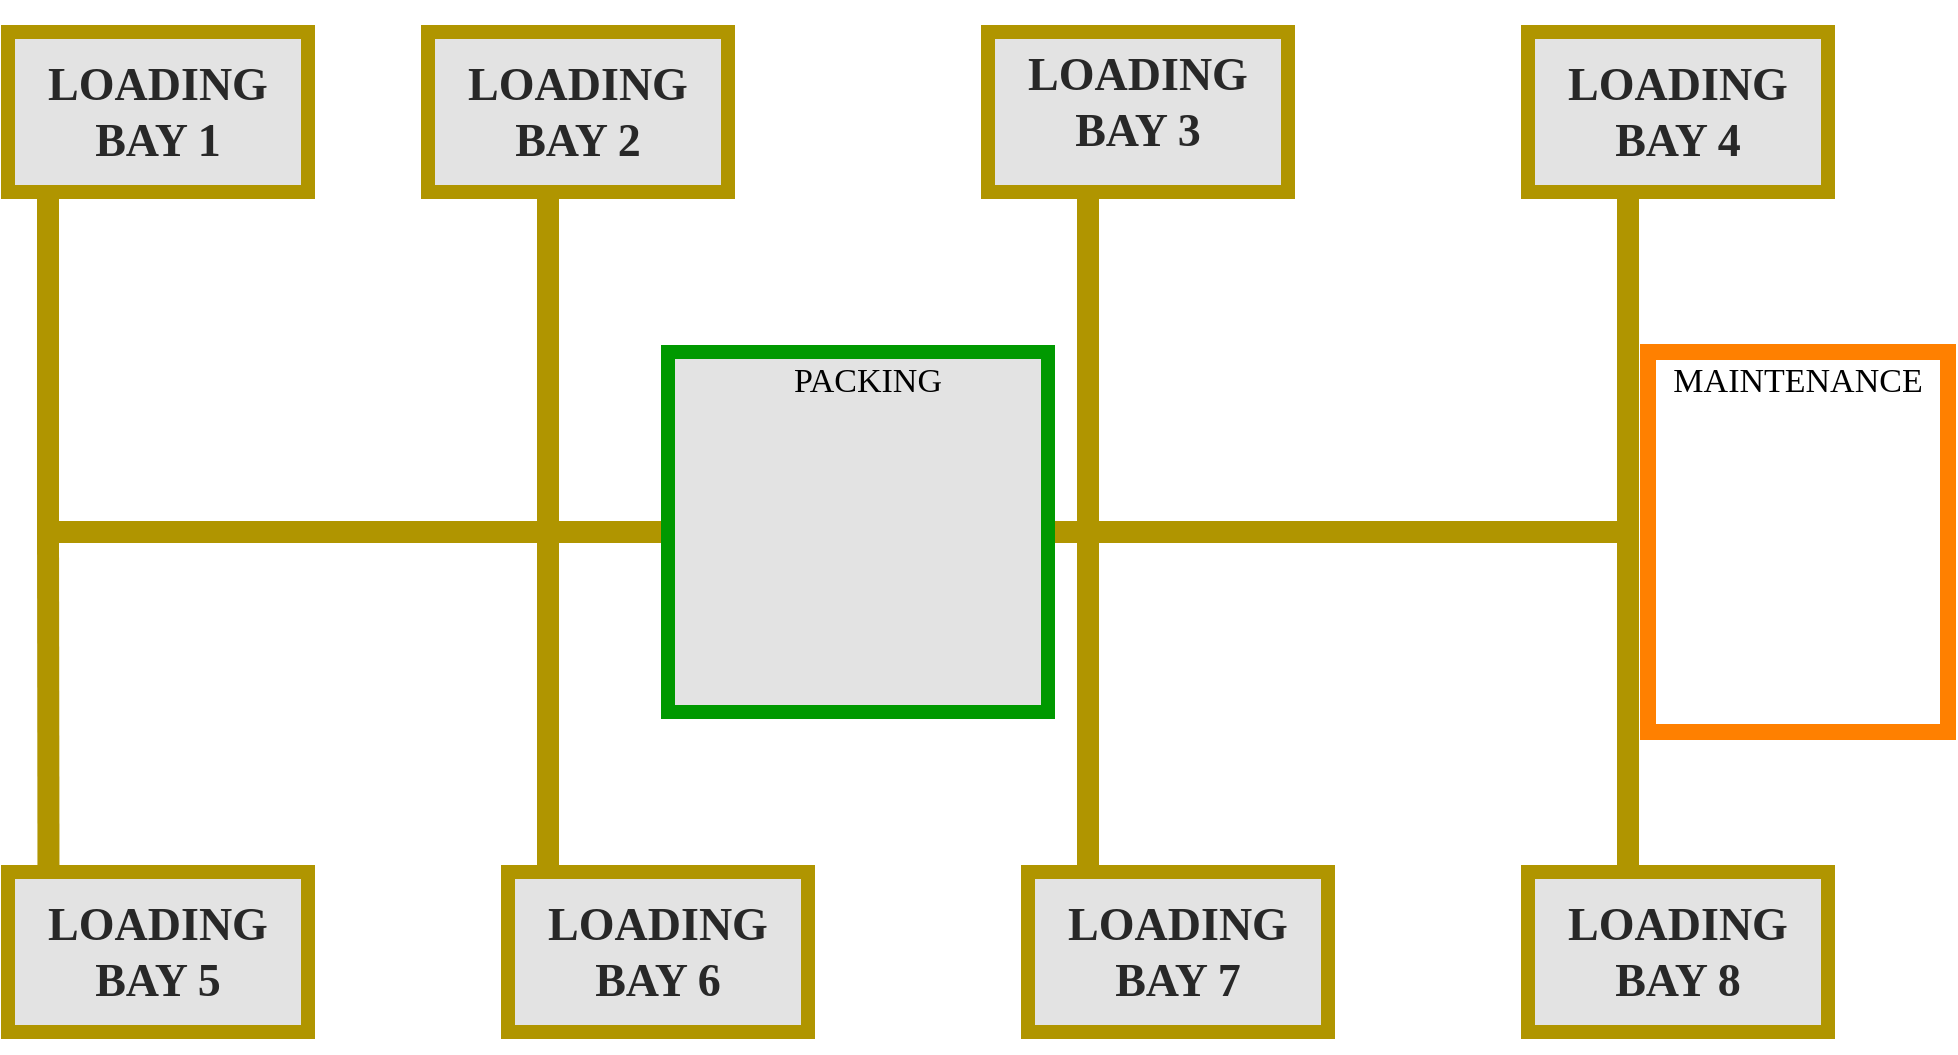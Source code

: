 <mxfile version="27.1.6">
  <diagram name="Page-1" id="JI3X6O-s760ffvM923Gw">
    <mxGraphModel dx="3166" dy="779" grid="1" gridSize="10" guides="1" tooltips="1" connect="1" arrows="1" fold="1" page="1" pageScale="1" pageWidth="1100" pageHeight="600" math="0" shadow="0">
      <root>
        <mxCell id="0" />
        <mxCell id="1" parent="0" />
        <mxCell id="Tgi34v9Rim2OoH0ApFjI-2" value="" style="endArrow=none;html=1;rounded=0;fillColor=#e3c800;strokeColor=#B09500;strokeWidth=11;" edge="1" parent="1" source="Tgi34v9Rim2OoH0ApFjI-20">
          <mxGeometry width="50" height="50" relative="1" as="geometry">
            <mxPoint x="21" y="300" as="sourcePoint" />
            <mxPoint x="810" y="300" as="targetPoint" />
          </mxGeometry>
        </mxCell>
        <mxCell id="Tgi34v9Rim2OoH0ApFjI-3" value="" style="endArrow=none;html=1;rounded=0;fillColor=#e3c800;strokeColor=#B09500;strokeWidth=11;entryX=0.014;entryY=0.828;entryDx=0;entryDy=0;entryPerimeter=0;" edge="1" parent="1">
          <mxGeometry width="50" height="50" relative="1" as="geometry">
            <mxPoint x="20" y="300" as="sourcePoint" />
            <mxPoint x="20.272" y="490.24" as="targetPoint" />
          </mxGeometry>
        </mxCell>
        <mxCell id="Tgi34v9Rim2OoH0ApFjI-4" value="" style="endArrow=none;html=1;rounded=0;fillColor=#e3c800;strokeColor=#B09500;strokeWidth=11;entryX=0.014;entryY=0.828;entryDx=0;entryDy=0;entryPerimeter=0;" edge="1" parent="1">
          <mxGeometry width="50" height="50" relative="1" as="geometry">
            <mxPoint x="270" y="300" as="sourcePoint" />
            <mxPoint x="270" y="490" as="targetPoint" />
          </mxGeometry>
        </mxCell>
        <mxCell id="Tgi34v9Rim2OoH0ApFjI-5" value="" style="endArrow=none;html=1;rounded=0;fillColor=#e3c800;strokeColor=#B09500;strokeWidth=11;entryX=0.014;entryY=0.828;entryDx=0;entryDy=0;entryPerimeter=0;" edge="1" parent="1">
          <mxGeometry width="50" height="50" relative="1" as="geometry">
            <mxPoint x="540" y="300" as="sourcePoint" />
            <mxPoint x="540" y="490" as="targetPoint" />
          </mxGeometry>
        </mxCell>
        <mxCell id="Tgi34v9Rim2OoH0ApFjI-6" value="" style="endArrow=none;html=1;rounded=0;fillColor=#e3c800;strokeColor=#B09500;strokeWidth=11;entryX=0.014;entryY=0.828;entryDx=0;entryDy=0;entryPerimeter=0;" edge="1" parent="1">
          <mxGeometry width="50" height="50" relative="1" as="geometry">
            <mxPoint x="810" y="300" as="sourcePoint" />
            <mxPoint x="810" y="490" as="targetPoint" />
          </mxGeometry>
        </mxCell>
        <mxCell id="Tgi34v9Rim2OoH0ApFjI-7" value="" style="endArrow=none;html=1;rounded=0;fillColor=#e3c800;strokeColor=#B09500;strokeWidth=11;entryX=0.014;entryY=0.828;entryDx=0;entryDy=0;entryPerimeter=0;" edge="1" parent="1">
          <mxGeometry width="50" height="50" relative="1" as="geometry">
            <mxPoint x="810" y="120" as="sourcePoint" />
            <mxPoint x="810" y="310" as="targetPoint" />
          </mxGeometry>
        </mxCell>
        <mxCell id="Tgi34v9Rim2OoH0ApFjI-8" value="" style="endArrow=none;html=1;rounded=0;fillColor=#e3c800;strokeColor=#B09500;strokeWidth=11;entryX=0.014;entryY=0.828;entryDx=0;entryDy=0;entryPerimeter=0;" edge="1" parent="1">
          <mxGeometry width="50" height="50" relative="1" as="geometry">
            <mxPoint x="540" y="110" as="sourcePoint" />
            <mxPoint x="540" y="300" as="targetPoint" />
          </mxGeometry>
        </mxCell>
        <mxCell id="Tgi34v9Rim2OoH0ApFjI-9" value="" style="endArrow=none;html=1;rounded=0;fillColor=#e3c800;strokeColor=#B09500;strokeWidth=11;entryX=0.014;entryY=0.828;entryDx=0;entryDy=0;entryPerimeter=0;" edge="1" parent="1">
          <mxGeometry width="50" height="50" relative="1" as="geometry">
            <mxPoint x="270" y="110" as="sourcePoint" />
            <mxPoint x="270" y="300" as="targetPoint" />
          </mxGeometry>
        </mxCell>
        <mxCell id="Tgi34v9Rim2OoH0ApFjI-10" value="" style="endArrow=none;html=1;rounded=0;fillColor=#e3c800;strokeColor=#B09500;strokeWidth=11;entryX=0.014;entryY=0.828;entryDx=0;entryDy=0;entryPerimeter=0;" edge="1" parent="1">
          <mxGeometry width="50" height="50" relative="1" as="geometry">
            <mxPoint x="20" y="110" as="sourcePoint" />
            <mxPoint x="20" y="300" as="targetPoint" />
          </mxGeometry>
        </mxCell>
        <mxCell id="Tgi34v9Rim2OoH0ApFjI-11" value="" style="rounded=0;whiteSpace=wrap;html=1;fillColor=light-dark(#e3e3e3, #2a2a2a);fontColor=#000000;strokeColor=#B09500;strokeWidth=7;" vertex="1" parent="1">
          <mxGeometry y="50" width="150" height="80" as="geometry" />
        </mxCell>
        <mxCell id="Tgi34v9Rim2OoH0ApFjI-12" value="" style="rounded=0;whiteSpace=wrap;html=1;fillColor=#E3E3E3;fontColor=#000000;strokeColor=#B09500;strokeWidth=7;" vertex="1" parent="1">
          <mxGeometry x="210" y="50" width="150" height="80" as="geometry" />
        </mxCell>
        <mxCell id="Tgi34v9Rim2OoH0ApFjI-13" value="" style="rounded=0;whiteSpace=wrap;html=1;fillColor=#E3E3E3;fontColor=#000000;strokeColor=#B09500;strokeWidth=7;" vertex="1" parent="1">
          <mxGeometry x="490" y="50" width="150" height="80" as="geometry" />
        </mxCell>
        <mxCell id="Tgi34v9Rim2OoH0ApFjI-14" value="" style="rounded=0;whiteSpace=wrap;html=1;fillColor=#E3E3E3;fontColor=#000000;strokeColor=#B09500;strokeWidth=7;" vertex="1" parent="1">
          <mxGeometry x="760" y="50" width="150" height="80" as="geometry" />
        </mxCell>
        <mxCell id="Tgi34v9Rim2OoH0ApFjI-15" value="" style="rounded=0;whiteSpace=wrap;html=1;strokeColor=#FF8000;strokeWidth=8;" vertex="1" parent="1">
          <mxGeometry x="820" y="210" width="150" height="190" as="geometry" />
        </mxCell>
        <mxCell id="Tgi34v9Rim2OoH0ApFjI-16" value="" style="rounded=0;whiteSpace=wrap;html=1;fillColor=#E3E3E3;fontColor=#000000;strokeColor=#B09500;strokeWidth=7;" vertex="1" parent="1">
          <mxGeometry x="760" y="470" width="150" height="80" as="geometry" />
        </mxCell>
        <mxCell id="Tgi34v9Rim2OoH0ApFjI-17" value="" style="rounded=0;whiteSpace=wrap;html=1;fillColor=#E3E3E3;fontColor=#000000;strokeColor=#B09500;strokeWidth=7;" vertex="1" parent="1">
          <mxGeometry x="510" y="470" width="150" height="80" as="geometry" />
        </mxCell>
        <mxCell id="Tgi34v9Rim2OoH0ApFjI-18" value="" style="rounded=0;whiteSpace=wrap;html=1;fillColor=#E3E3E3;fontColor=#000000;strokeColor=#B09500;strokeWidth=7;" vertex="1" parent="1">
          <mxGeometry x="250" y="470" width="150" height="80" as="geometry" />
        </mxCell>
        <mxCell id="Tgi34v9Rim2OoH0ApFjI-19" value="" style="rounded=0;whiteSpace=wrap;html=1;fillColor=#E3E3E3;fontColor=#000000;strokeColor=#B09500;strokeWidth=7;" vertex="1" parent="1">
          <mxGeometry y="470" width="150" height="80" as="geometry" />
        </mxCell>
        <mxCell id="Tgi34v9Rim2OoH0ApFjI-21" value="" style="endArrow=none;html=1;rounded=0;fillColor=#e3c800;strokeColor=#B09500;strokeWidth=11;" edge="1" parent="1" target="Tgi34v9Rim2OoH0ApFjI-20">
          <mxGeometry width="50" height="50" relative="1" as="geometry">
            <mxPoint x="21" y="300" as="sourcePoint" />
            <mxPoint x="810" y="300" as="targetPoint" />
          </mxGeometry>
        </mxCell>
        <mxCell id="Tgi34v9Rim2OoH0ApFjI-20" value="" style="rounded=0;whiteSpace=wrap;html=1;fillColor=#E3E3E3;fontColor=#000000;strokeColor=#009900;strokeWidth=7;" vertex="1" parent="1">
          <mxGeometry x="330" y="210" width="190" height="180" as="geometry" />
        </mxCell>
        <mxCell id="Tgi34v9Rim2OoH0ApFjI-22" value="&lt;p&gt;&lt;span style=&quot;color: rgb(40, 40, 40);&quot;&gt;&lt;b&gt;&lt;font face=&quot;Russo One&quot; data-font-src=&quot;https://fonts.googleapis.com/css?family=+Russo+One+&quot;&gt;LOADING BAY 1&lt;/font&gt;&lt;/b&gt;&lt;/span&gt;&lt;/p&gt;" style="text;html=1;align=center;verticalAlign=middle;whiteSpace=wrap;rounded=0;fontSize=23;" vertex="1" parent="1">
          <mxGeometry x="15" y="75" width="120" height="30" as="geometry" />
        </mxCell>
        <mxCell id="Tgi34v9Rim2OoH0ApFjI-23" value="&lt;p&gt;&lt;span style=&quot;color: rgb(40, 40, 40);&quot;&gt;&lt;b&gt;&lt;font face=&quot;Russo One&quot; data-font-src=&quot;https://fonts.googleapis.com/css?family=+Russo+One+&quot;&gt;LOADING BAY 2&lt;/font&gt;&lt;/b&gt;&lt;/span&gt;&lt;/p&gt;" style="text;html=1;align=center;verticalAlign=middle;whiteSpace=wrap;rounded=0;fontSize=23;" vertex="1" parent="1">
          <mxGeometry x="225" y="75" width="120" height="30" as="geometry" />
        </mxCell>
        <mxCell id="Tgi34v9Rim2OoH0ApFjI-25" value="&lt;p&gt;&lt;span style=&quot;color: rgb(40, 40, 40);&quot;&gt;&lt;b&gt;&lt;font face=&quot;Russo One&quot; data-font-src=&quot;https://fonts.googleapis.com/css?family=+Russo+One+&quot;&gt;LOADING BAY 3&lt;/font&gt;&lt;/b&gt;&lt;/span&gt;&lt;/p&gt;" style="text;html=1;align=center;verticalAlign=middle;whiteSpace=wrap;rounded=0;fontSize=23;" vertex="1" parent="1">
          <mxGeometry x="505" y="70" width="120" height="30" as="geometry" />
        </mxCell>
        <mxCell id="Tgi34v9Rim2OoH0ApFjI-26" value="&lt;p&gt;&lt;span style=&quot;color: rgb(40, 40, 40);&quot;&gt;&lt;b&gt;&lt;font face=&quot;Russo One&quot; data-font-src=&quot;https://fonts.googleapis.com/css?family=+Russo+One+&quot;&gt;LOADING BAY 4&lt;/font&gt;&lt;/b&gt;&lt;/span&gt;&lt;/p&gt;" style="text;html=1;align=center;verticalAlign=middle;whiteSpace=wrap;rounded=0;fontSize=23;" vertex="1" parent="1">
          <mxGeometry x="775" y="75" width="120" height="30" as="geometry" />
        </mxCell>
        <mxCell id="Tgi34v9Rim2OoH0ApFjI-27" value="&lt;p&gt;&lt;span style=&quot;color: rgb(40, 40, 40);&quot;&gt;&lt;b&gt;&lt;font face=&quot;Russo One&quot; data-font-src=&quot;https://fonts.googleapis.com/css?family=+Russo+One+&quot;&gt;LOADING BAY 5&lt;/font&gt;&lt;/b&gt;&lt;/span&gt;&lt;/p&gt;" style="text;html=1;align=center;verticalAlign=middle;whiteSpace=wrap;rounded=0;fontSize=23;" vertex="1" parent="1">
          <mxGeometry x="15" y="495" width="120" height="30" as="geometry" />
        </mxCell>
        <mxCell id="Tgi34v9Rim2OoH0ApFjI-28" value="&lt;p&gt;&lt;span style=&quot;color: rgb(40, 40, 40);&quot;&gt;&lt;b&gt;&lt;font face=&quot;Russo One&quot; data-font-src=&quot;https://fonts.googleapis.com/css?family=+Russo+One+&quot;&gt;LOADING BAY 6&lt;/font&gt;&lt;/b&gt;&lt;/span&gt;&lt;/p&gt;" style="text;html=1;align=center;verticalAlign=middle;whiteSpace=wrap;rounded=0;fontSize=23;" vertex="1" parent="1">
          <mxGeometry x="265" y="495" width="120" height="30" as="geometry" />
        </mxCell>
        <mxCell id="Tgi34v9Rim2OoH0ApFjI-29" value="&lt;p&gt;&lt;span style=&quot;color: rgb(40, 40, 40);&quot;&gt;&lt;b&gt;&lt;font face=&quot;Russo One&quot; data-font-src=&quot;https://fonts.googleapis.com/css?family=+Russo+One+&quot;&gt;LOADING BAY 7&lt;/font&gt;&lt;/b&gt;&lt;/span&gt;&lt;/p&gt;" style="text;html=1;align=center;verticalAlign=middle;whiteSpace=wrap;rounded=0;fontSize=23;" vertex="1" parent="1">
          <mxGeometry x="525" y="495" width="120" height="30" as="geometry" />
        </mxCell>
        <mxCell id="Tgi34v9Rim2OoH0ApFjI-30" value="&lt;p&gt;&lt;span style=&quot;color: rgb(40, 40, 40);&quot;&gt;&lt;b&gt;&lt;font face=&quot;Russo One&quot; data-font-src=&quot;https://fonts.googleapis.com/css?family=+Russo+One+&quot;&gt;LOADING BAY 8&lt;/font&gt;&lt;/b&gt;&lt;/span&gt;&lt;/p&gt;" style="text;html=1;align=center;verticalAlign=middle;whiteSpace=wrap;rounded=0;fontSize=23;" vertex="1" parent="1">
          <mxGeometry x="775" y="495" width="120" height="30" as="geometry" />
        </mxCell>
        <mxCell id="Tgi34v9Rim2OoH0ApFjI-31" value="MAINTENANCE" style="text;html=1;align=center;verticalAlign=middle;whiteSpace=wrap;rounded=0;fontSize=17;fontFamily=Russo One;fontSource=https%3A%2F%2Ffonts.googleapis.com%2Fcss%3Ffamily%3DRusso%2BOne;" vertex="1" parent="1">
          <mxGeometry x="835" y="210" width="120" height="30" as="geometry" />
        </mxCell>
        <mxCell id="Tgi34v9Rim2OoH0ApFjI-32" value="PACKING" style="text;html=1;align=center;verticalAlign=middle;whiteSpace=wrap;rounded=0;fontSize=17;fontFamily=Russo One;fontSource=https%3A%2F%2Ffonts.googleapis.com%2Fcss%3Ffamily%3DRusso%2BOne;" vertex="1" parent="1">
          <mxGeometry x="370" y="210" width="120" height="30" as="geometry" />
        </mxCell>
      </root>
    </mxGraphModel>
  </diagram>
</mxfile>
